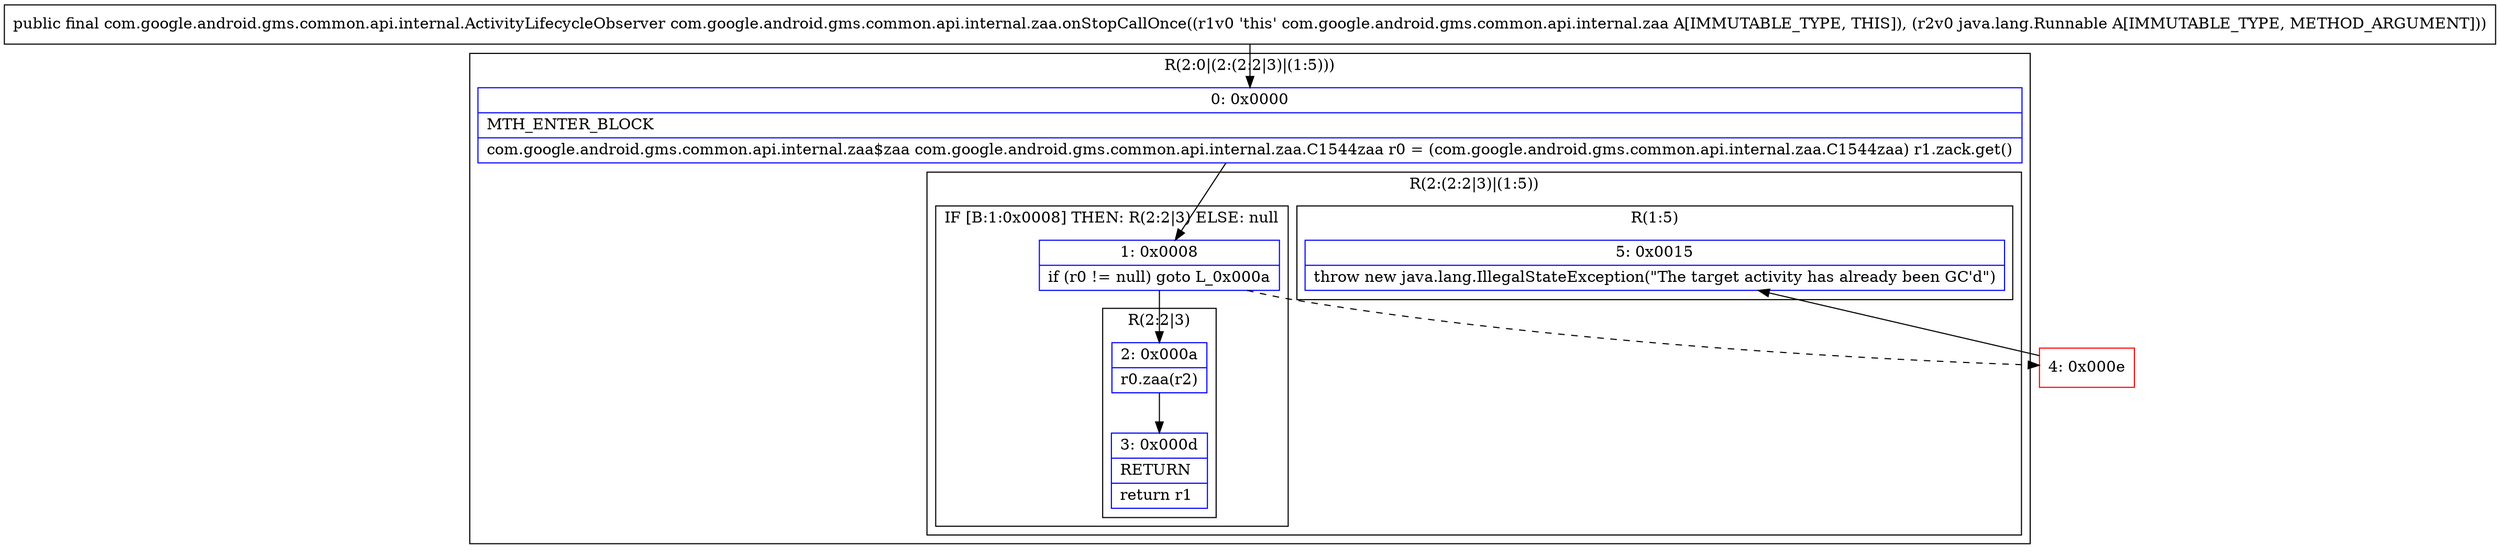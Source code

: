 digraph "CFG forcom.google.android.gms.common.api.internal.zaa.onStopCallOnce(Ljava\/lang\/Runnable;)Lcom\/google\/android\/gms\/common\/api\/internal\/ActivityLifecycleObserver;" {
subgraph cluster_Region_1655515928 {
label = "R(2:0|(2:(2:2|3)|(1:5)))";
node [shape=record,color=blue];
Node_0 [shape=record,label="{0\:\ 0x0000|MTH_ENTER_BLOCK\l|com.google.android.gms.common.api.internal.zaa$zaa com.google.android.gms.common.api.internal.zaa.C1544zaa r0 = (com.google.android.gms.common.api.internal.zaa.C1544zaa) r1.zack.get()\l}"];
subgraph cluster_Region_1869986178 {
label = "R(2:(2:2|3)|(1:5))";
node [shape=record,color=blue];
subgraph cluster_IfRegion_1506561875 {
label = "IF [B:1:0x0008] THEN: R(2:2|3) ELSE: null";
node [shape=record,color=blue];
Node_1 [shape=record,label="{1\:\ 0x0008|if (r0 != null) goto L_0x000a\l}"];
subgraph cluster_Region_1372498613 {
label = "R(2:2|3)";
node [shape=record,color=blue];
Node_2 [shape=record,label="{2\:\ 0x000a|r0.zaa(r2)\l}"];
Node_3 [shape=record,label="{3\:\ 0x000d|RETURN\l|return r1\l}"];
}
}
subgraph cluster_Region_2144595848 {
label = "R(1:5)";
node [shape=record,color=blue];
Node_5 [shape=record,label="{5\:\ 0x0015|throw new java.lang.IllegalStateException(\"The target activity has already been GC'd\")\l}"];
}
}
}
Node_4 [shape=record,color=red,label="{4\:\ 0x000e}"];
MethodNode[shape=record,label="{public final com.google.android.gms.common.api.internal.ActivityLifecycleObserver com.google.android.gms.common.api.internal.zaa.onStopCallOnce((r1v0 'this' com.google.android.gms.common.api.internal.zaa A[IMMUTABLE_TYPE, THIS]), (r2v0 java.lang.Runnable A[IMMUTABLE_TYPE, METHOD_ARGUMENT])) }"];
MethodNode -> Node_0;
Node_0 -> Node_1;
Node_1 -> Node_2;
Node_1 -> Node_4[style=dashed];
Node_2 -> Node_3;
Node_4 -> Node_5;
}

